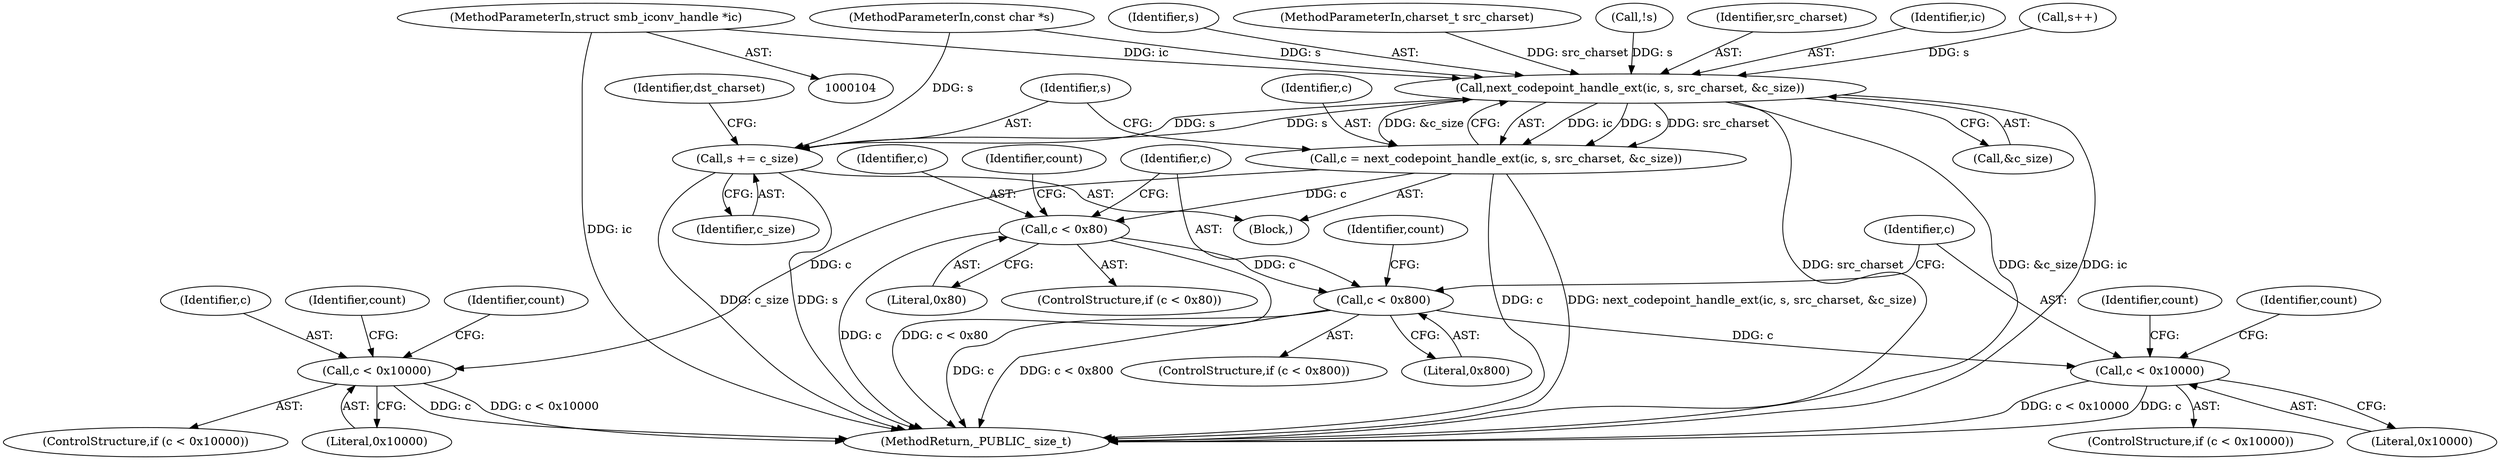 digraph "0_samba_ba5dbda6d0174a59d221c45cca52ecd232820d48_0@pointer" {
"1000105" [label="(MethodParameterIn,struct smb_iconv_handle *ic)"];
"1000169" [label="(Call,next_codepoint_handle_ext(ic, s, src_charset, &c_size))"];
"1000167" [label="(Call,c = next_codepoint_handle_ext(ic, s, src_charset, &c_size))"];
"1000184" [label="(Call,c < 0x10000)"];
"1000199" [label="(Call,c < 0x80)"];
"1000208" [label="(Call,c < 0x800)"];
"1000217" [label="(Call,c < 0x10000)"];
"1000175" [label="(Call,s += c_size)"];
"1000105" [label="(MethodParameterIn,struct smb_iconv_handle *ic)"];
"1000219" [label="(Literal,0x10000)"];
"1000172" [label="(Identifier,src_charset)"];
"1000185" [label="(Identifier,c)"];
"1000209" [label="(Identifier,c)"];
"1000186" [label="(Literal,0x10000)"];
"1000183" [label="(ControlStructure,if (c < 0x10000))"];
"1000189" [label="(Identifier,count)"];
"1000222" [label="(Identifier,count)"];
"1000236" [label="(MethodReturn,_PUBLIC_ size_t)"];
"1000170" [label="(Identifier,ic)"];
"1000150" [label="(Call,s++)"];
"1000199" [label="(Call,c < 0x80)"];
"1000175" [label="(Call,s += c_size)"];
"1000164" [label="(Block,)"];
"1000168" [label="(Identifier,c)"];
"1000204" [label="(Identifier,count)"];
"1000176" [label="(Identifier,s)"];
"1000218" [label="(Identifier,c)"];
"1000177" [label="(Identifier,c_size)"];
"1000194" [label="(Identifier,count)"];
"1000167" [label="(Call,c = next_codepoint_handle_ext(ic, s, src_charset, &c_size))"];
"1000184" [label="(Call,c < 0x10000)"];
"1000198" [label="(ControlStructure,if (c < 0x80))"];
"1000227" [label="(Identifier,count)"];
"1000208" [label="(Call,c < 0x800)"];
"1000106" [label="(MethodParameterIn,const char *s)"];
"1000169" [label="(Call,next_codepoint_handle_ext(ic, s, src_charset, &c_size))"];
"1000171" [label="(Identifier,s)"];
"1000213" [label="(Identifier,count)"];
"1000173" [label="(Call,&c_size)"];
"1000207" [label="(ControlStructure,if (c < 0x800))"];
"1000179" [label="(Identifier,dst_charset)"];
"1000216" [label="(ControlStructure,if (c < 0x10000))"];
"1000107" [label="(MethodParameterIn,charset_t src_charset)"];
"1000133" [label="(Call,!s)"];
"1000201" [label="(Literal,0x80)"];
"1000200" [label="(Identifier,c)"];
"1000210" [label="(Literal,0x800)"];
"1000217" [label="(Call,c < 0x10000)"];
"1000105" -> "1000104"  [label="AST: "];
"1000105" -> "1000236"  [label="DDG: ic"];
"1000105" -> "1000169"  [label="DDG: ic"];
"1000169" -> "1000167"  [label="AST: "];
"1000169" -> "1000173"  [label="CFG: "];
"1000170" -> "1000169"  [label="AST: "];
"1000171" -> "1000169"  [label="AST: "];
"1000172" -> "1000169"  [label="AST: "];
"1000173" -> "1000169"  [label="AST: "];
"1000167" -> "1000169"  [label="CFG: "];
"1000169" -> "1000236"  [label="DDG: src_charset"];
"1000169" -> "1000236"  [label="DDG: &c_size"];
"1000169" -> "1000236"  [label="DDG: ic"];
"1000169" -> "1000167"  [label="DDG: ic"];
"1000169" -> "1000167"  [label="DDG: s"];
"1000169" -> "1000167"  [label="DDG: src_charset"];
"1000169" -> "1000167"  [label="DDG: &c_size"];
"1000150" -> "1000169"  [label="DDG: s"];
"1000133" -> "1000169"  [label="DDG: s"];
"1000175" -> "1000169"  [label="DDG: s"];
"1000106" -> "1000169"  [label="DDG: s"];
"1000107" -> "1000169"  [label="DDG: src_charset"];
"1000169" -> "1000175"  [label="DDG: s"];
"1000167" -> "1000164"  [label="AST: "];
"1000168" -> "1000167"  [label="AST: "];
"1000176" -> "1000167"  [label="CFG: "];
"1000167" -> "1000236"  [label="DDG: c"];
"1000167" -> "1000236"  [label="DDG: next_codepoint_handle_ext(ic, s, src_charset, &c_size)"];
"1000167" -> "1000184"  [label="DDG: c"];
"1000167" -> "1000199"  [label="DDG: c"];
"1000184" -> "1000183"  [label="AST: "];
"1000184" -> "1000186"  [label="CFG: "];
"1000185" -> "1000184"  [label="AST: "];
"1000186" -> "1000184"  [label="AST: "];
"1000189" -> "1000184"  [label="CFG: "];
"1000194" -> "1000184"  [label="CFG: "];
"1000184" -> "1000236"  [label="DDG: c"];
"1000184" -> "1000236"  [label="DDG: c < 0x10000"];
"1000199" -> "1000198"  [label="AST: "];
"1000199" -> "1000201"  [label="CFG: "];
"1000200" -> "1000199"  [label="AST: "];
"1000201" -> "1000199"  [label="AST: "];
"1000204" -> "1000199"  [label="CFG: "];
"1000209" -> "1000199"  [label="CFG: "];
"1000199" -> "1000236"  [label="DDG: c"];
"1000199" -> "1000236"  [label="DDG: c < 0x80"];
"1000199" -> "1000208"  [label="DDG: c"];
"1000208" -> "1000207"  [label="AST: "];
"1000208" -> "1000210"  [label="CFG: "];
"1000209" -> "1000208"  [label="AST: "];
"1000210" -> "1000208"  [label="AST: "];
"1000213" -> "1000208"  [label="CFG: "];
"1000218" -> "1000208"  [label="CFG: "];
"1000208" -> "1000236"  [label="DDG: c"];
"1000208" -> "1000236"  [label="DDG: c < 0x800"];
"1000208" -> "1000217"  [label="DDG: c"];
"1000217" -> "1000216"  [label="AST: "];
"1000217" -> "1000219"  [label="CFG: "];
"1000218" -> "1000217"  [label="AST: "];
"1000219" -> "1000217"  [label="AST: "];
"1000222" -> "1000217"  [label="CFG: "];
"1000227" -> "1000217"  [label="CFG: "];
"1000217" -> "1000236"  [label="DDG: c < 0x10000"];
"1000217" -> "1000236"  [label="DDG: c"];
"1000175" -> "1000164"  [label="AST: "];
"1000175" -> "1000177"  [label="CFG: "];
"1000176" -> "1000175"  [label="AST: "];
"1000177" -> "1000175"  [label="AST: "];
"1000179" -> "1000175"  [label="CFG: "];
"1000175" -> "1000236"  [label="DDG: s"];
"1000175" -> "1000236"  [label="DDG: c_size"];
"1000106" -> "1000175"  [label="DDG: s"];
}
